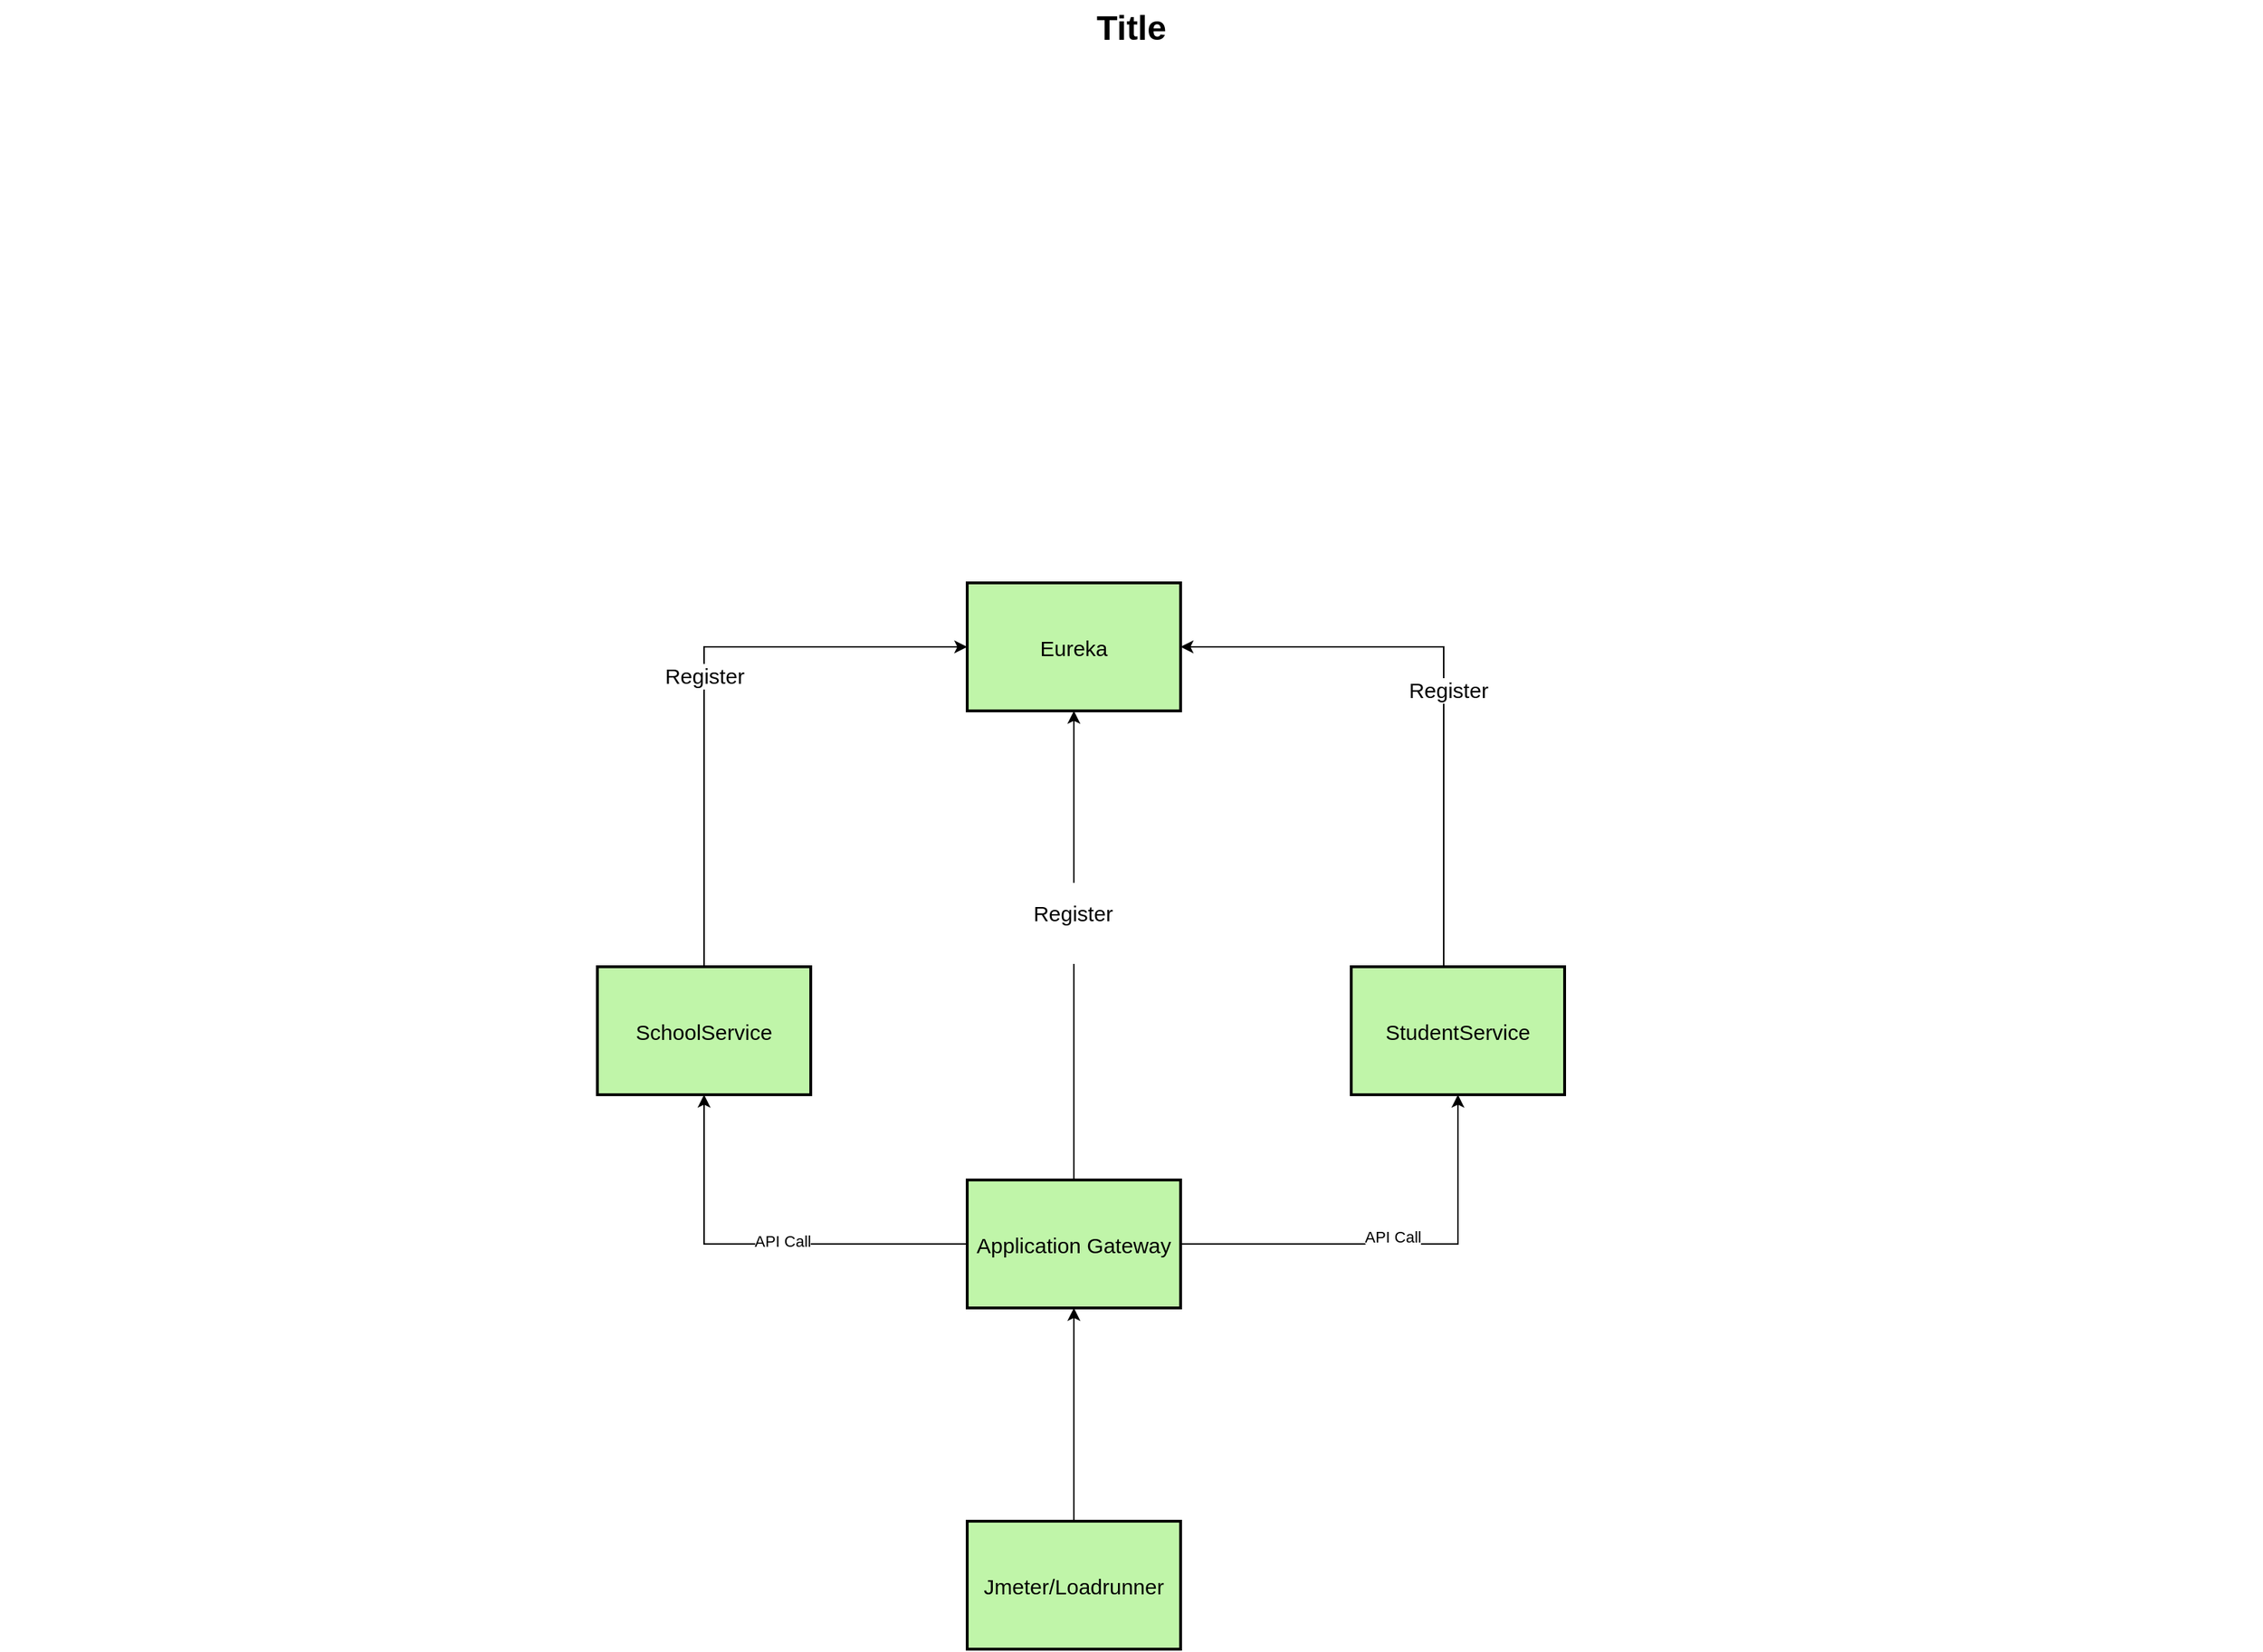 <mxfile version="20.8.23" type="github">
  <diagram name="Page-1" id="74b105a0-9070-1c63-61bc-23e55f88626e">
    <mxGraphModel dx="1981" dy="1196" grid="1" gridSize="10" guides="1" tooltips="1" connect="1" arrows="1" fold="1" page="1" pageScale="1.5" pageWidth="1169" pageHeight="826" background="none" math="0" shadow="0">
      <root>
        <mxCell id="0" style=";html=1;" />
        <mxCell id="1" style=";html=1;" parent="0" />
        <mxCell id="10b056a9c633e61c-30" value="Title" style="text;strokeColor=none;fillColor=none;html=1;fontSize=24;fontStyle=1;verticalAlign=middle;align=center;" parent="1" vertex="1">
          <mxGeometry x="80" y="40" width="1590" height="40" as="geometry" />
        </mxCell>
        <mxCell id="5wn7QCThYIIw2rzu8Sw5-3" value="Eureka" style="strokeWidth=2;dashed=0;align=center;fontSize=15;shape=rect;fillColor=#c0f5a9;verticalLabelPosition=middle;verticalAlign=middle;horizontal=1;labelPosition=center;" parent="1" vertex="1">
          <mxGeometry x="760" y="450" width="150" height="90" as="geometry" />
        </mxCell>
        <mxCell id="5wn7QCThYIIw2rzu8Sw5-10" style="edgeStyle=orthogonalEdgeStyle;rounded=0;orthogonalLoop=1;jettySize=auto;html=1;fontSize=15;entryX=0.5;entryY=1;entryDx=0;entryDy=0;" parent="1" source="5wn7QCThYIIw2rzu8Sw5-4" target="PPPH0V48h3Za9GulFSPz-1" edge="1">
          <mxGeometry relative="1" as="geometry" />
        </mxCell>
        <mxCell id="5wn7QCThYIIw2rzu8Sw5-4" value="Jmeter/Loadrunner" style="strokeWidth=2;dashed=0;align=center;fontSize=15;shape=rect;fillColor=#c0f5a9;verticalLabelPosition=middle;verticalAlign=middle;labelPosition=center;" parent="1" vertex="1">
          <mxGeometry x="760" y="1110" width="150" height="90" as="geometry" />
        </mxCell>
        <mxCell id="5wn7QCThYIIw2rzu8Sw5-8" style="edgeStyle=orthogonalEdgeStyle;rounded=0;orthogonalLoop=1;jettySize=auto;html=1;entryX=1;entryY=0.5;entryDx=0;entryDy=0;fontSize=15;" parent="1" source="5wn7QCThYIIw2rzu8Sw5-5" target="5wn7QCThYIIw2rzu8Sw5-3" edge="1">
          <mxGeometry relative="1" as="geometry">
            <Array as="points">
              <mxPoint x="1095" y="495" />
            </Array>
          </mxGeometry>
        </mxCell>
        <mxCell id="5wn7QCThYIIw2rzu8Sw5-11" value="Register" style="edgeLabel;html=1;align=center;verticalAlign=middle;resizable=0;points=[];fontSize=15;" parent="5wn7QCThYIIw2rzu8Sw5-8" vertex="1" connectable="0">
          <mxGeometry x="-0.047" y="-3" relative="1" as="geometry">
            <mxPoint as="offset" />
          </mxGeometry>
        </mxCell>
        <mxCell id="5wn7QCThYIIw2rzu8Sw5-5" value="StudentService" style="strokeWidth=2;dashed=0;align=center;fontSize=15;shape=rect;fillColor=#c0f5a9;verticalLabelPosition=middle;verticalAlign=middle;labelPosition=center;" parent="1" vertex="1">
          <mxGeometry x="1030" y="720" width="150" height="90" as="geometry" />
        </mxCell>
        <mxCell id="5wn7QCThYIIw2rzu8Sw5-7" value="Register" style="edgeStyle=orthogonalEdgeStyle;rounded=0;orthogonalLoop=1;jettySize=auto;html=1;entryX=0;entryY=0.5;entryDx=0;entryDy=0;fontSize=15;" parent="1" source="5wn7QCThYIIw2rzu8Sw5-6" target="5wn7QCThYIIw2rzu8Sw5-3" edge="1">
          <mxGeometry relative="1" as="geometry">
            <Array as="points">
              <mxPoint x="575" y="495" />
            </Array>
          </mxGeometry>
        </mxCell>
        <mxCell id="5wn7QCThYIIw2rzu8Sw5-6" value="SchoolService" style="strokeWidth=2;dashed=0;align=center;fontSize=15;shape=rect;fillColor=#c0f5a9;verticalLabelPosition=middle;verticalAlign=middle;labelPosition=center;" parent="1" vertex="1">
          <mxGeometry x="500" y="720" width="150" height="90" as="geometry" />
        </mxCell>
        <mxCell id="PPPH0V48h3Za9GulFSPz-2" style="edgeStyle=orthogonalEdgeStyle;rounded=0;orthogonalLoop=1;jettySize=auto;html=1;exitX=0;exitY=0.5;exitDx=0;exitDy=0;entryX=0.5;entryY=1;entryDx=0;entryDy=0;" edge="1" parent="1" source="PPPH0V48h3Za9GulFSPz-1" target="5wn7QCThYIIw2rzu8Sw5-6">
          <mxGeometry relative="1" as="geometry" />
        </mxCell>
        <mxCell id="PPPH0V48h3Za9GulFSPz-6" value="API Call" style="edgeLabel;html=1;align=center;verticalAlign=middle;resizable=0;points=[];" vertex="1" connectable="0" parent="PPPH0V48h3Za9GulFSPz-2">
          <mxGeometry x="-0.103" y="-2" relative="1" as="geometry">
            <mxPoint as="offset" />
          </mxGeometry>
        </mxCell>
        <mxCell id="PPPH0V48h3Za9GulFSPz-3" style="edgeStyle=orthogonalEdgeStyle;rounded=0;orthogonalLoop=1;jettySize=auto;html=1;entryX=0.5;entryY=1;entryDx=0;entryDy=0;" edge="1" parent="1" source="PPPH0V48h3Za9GulFSPz-1" target="5wn7QCThYIIw2rzu8Sw5-5">
          <mxGeometry relative="1" as="geometry" />
        </mxCell>
        <mxCell id="PPPH0V48h3Za9GulFSPz-7" value="&#xa;&lt;span style=&quot;color: rgb(0, 0, 0); font-family: Helvetica; font-size: 11px; font-style: normal; font-variant-ligatures: normal; font-variant-caps: normal; font-weight: 400; letter-spacing: normal; orphans: 2; text-align: center; text-indent: 0px; text-transform: none; widows: 2; word-spacing: 0px; -webkit-text-stroke-width: 0px; background-color: rgb(255, 255, 255); text-decoration-thickness: initial; text-decoration-style: initial; text-decoration-color: initial; float: none; display: inline !important;&quot;&gt;API Call&lt;/span&gt;&#xa;&#xa;" style="edgeLabel;html=1;align=center;verticalAlign=middle;resizable=0;points=[];" vertex="1" connectable="0" parent="PPPH0V48h3Za9GulFSPz-3">
          <mxGeometry x="-0.007" y="-2" relative="1" as="geometry">
            <mxPoint as="offset" />
          </mxGeometry>
        </mxCell>
        <mxCell id="PPPH0V48h3Za9GulFSPz-4" style="edgeStyle=orthogonalEdgeStyle;rounded=0;orthogonalLoop=1;jettySize=auto;html=1;entryX=0.5;entryY=1;entryDx=0;entryDy=0;" edge="1" parent="1" source="PPPH0V48h3Za9GulFSPz-1" target="5wn7QCThYIIw2rzu8Sw5-3">
          <mxGeometry relative="1" as="geometry" />
        </mxCell>
        <mxCell id="PPPH0V48h3Za9GulFSPz-5" value="&#xa;&lt;span style=&quot;color: rgb(0, 0, 0); font-family: Helvetica; font-size: 15px; font-style: normal; font-variant-ligatures: normal; font-variant-caps: normal; font-weight: 400; letter-spacing: normal; orphans: 2; text-align: center; text-indent: 0px; text-transform: none; widows: 2; word-spacing: 0px; -webkit-text-stroke-width: 0px; background-color: rgb(255, 255, 255); text-decoration-thickness: initial; text-decoration-style: initial; text-decoration-color: initial; float: none; display: inline !important;&quot;&gt;Register&lt;/span&gt;&#xa;&#xa;" style="edgeLabel;html=1;align=center;verticalAlign=middle;resizable=0;points=[];" vertex="1" connectable="0" parent="PPPH0V48h3Za9GulFSPz-4">
          <mxGeometry x="0.097" y="1" relative="1" as="geometry">
            <mxPoint as="offset" />
          </mxGeometry>
        </mxCell>
        <mxCell id="PPPH0V48h3Za9GulFSPz-1" value="Application Gateway" style="strokeWidth=2;dashed=0;align=center;fontSize=15;shape=rect;fillColor=#c0f5a9;verticalLabelPosition=middle;verticalAlign=middle;labelPosition=center;" vertex="1" parent="1">
          <mxGeometry x="760" y="870" width="150" height="90" as="geometry" />
        </mxCell>
      </root>
    </mxGraphModel>
  </diagram>
</mxfile>
